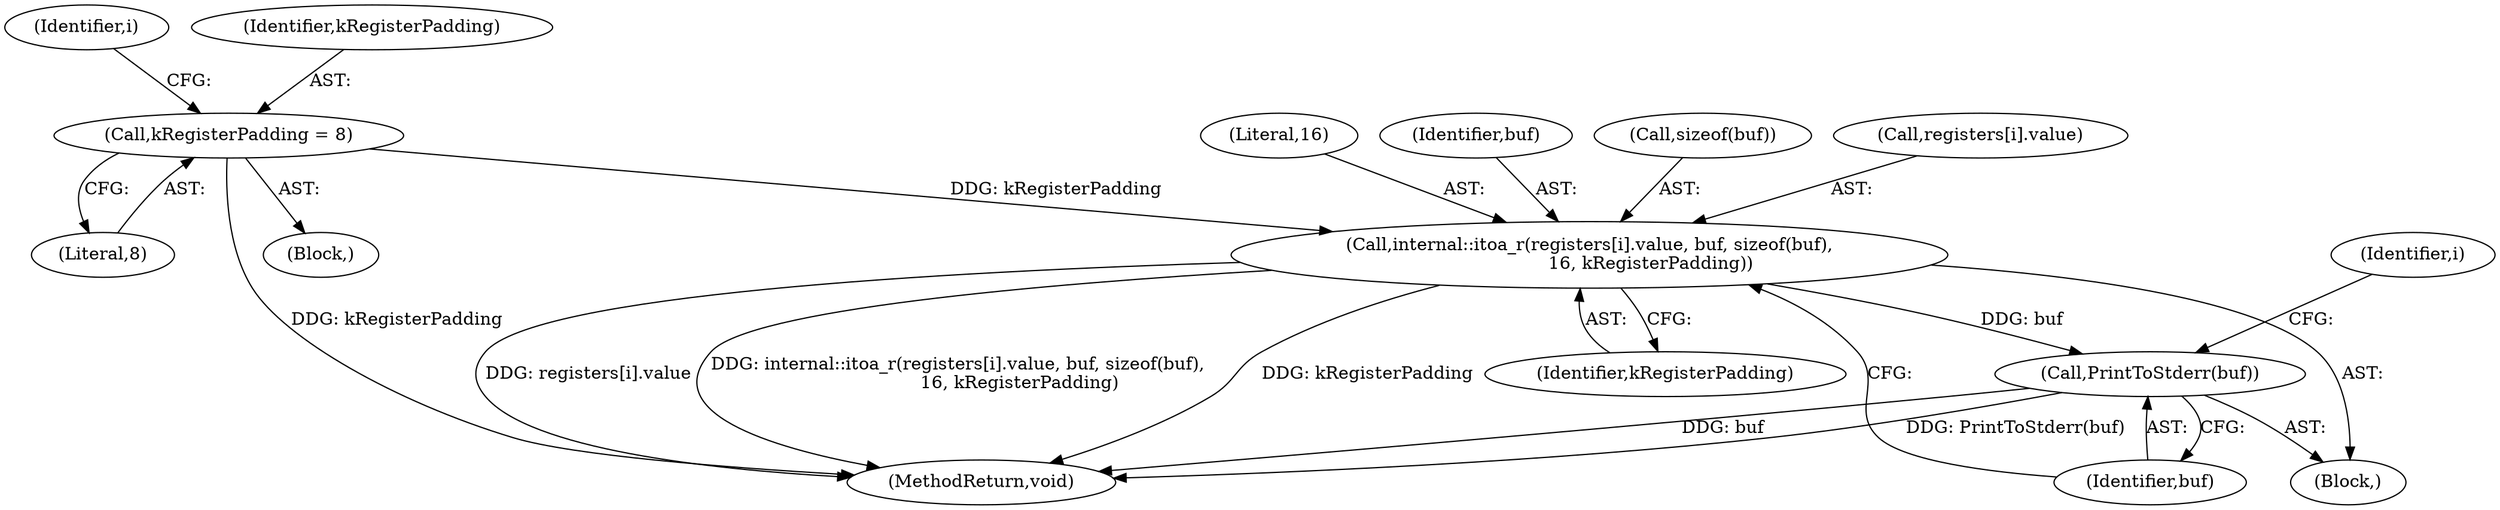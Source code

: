 digraph "0_Chrome_805eabb91d386c86bd64336c7643f6dfa864151d@array" {
"1000418" [label="(Call,internal::itoa_r(registers[i].value, buf, sizeof(buf),\n                      16, kRegisterPadding))"];
"1000397" [label="(Call,kRegisterPadding = 8)"];
"1000429" [label="(Call,PrintToStderr(buf))"];
"1000429" [label="(Call,PrintToStderr(buf))"];
"1000418" [label="(Call,internal::itoa_r(registers[i].value, buf, sizeof(buf),\n                      16, kRegisterPadding))"];
"1000430" [label="(Identifier,buf)"];
"1000445" [label="(MethodReturn,void)"];
"1000411" [label="(Block,)"];
"1000424" [label="(Identifier,buf)"];
"1000425" [label="(Call,sizeof(buf))"];
"1000104" [label="(Block,)"];
"1000403" [label="(Identifier,i)"];
"1000435" [label="(Identifier,i)"];
"1000419" [label="(Call,registers[i].value)"];
"1000428" [label="(Identifier,kRegisterPadding)"];
"1000397" [label="(Call,kRegisterPadding = 8)"];
"1000427" [label="(Literal,16)"];
"1000399" [label="(Literal,8)"];
"1000398" [label="(Identifier,kRegisterPadding)"];
"1000418" -> "1000411"  [label="AST: "];
"1000418" -> "1000428"  [label="CFG: "];
"1000419" -> "1000418"  [label="AST: "];
"1000424" -> "1000418"  [label="AST: "];
"1000425" -> "1000418"  [label="AST: "];
"1000427" -> "1000418"  [label="AST: "];
"1000428" -> "1000418"  [label="AST: "];
"1000430" -> "1000418"  [label="CFG: "];
"1000418" -> "1000445"  [label="DDG: kRegisterPadding"];
"1000418" -> "1000445"  [label="DDG: internal::itoa_r(registers[i].value, buf, sizeof(buf),\n                      16, kRegisterPadding)"];
"1000418" -> "1000445"  [label="DDG: registers[i].value"];
"1000397" -> "1000418"  [label="DDG: kRegisterPadding"];
"1000418" -> "1000429"  [label="DDG: buf"];
"1000397" -> "1000104"  [label="AST: "];
"1000397" -> "1000399"  [label="CFG: "];
"1000398" -> "1000397"  [label="AST: "];
"1000399" -> "1000397"  [label="AST: "];
"1000403" -> "1000397"  [label="CFG: "];
"1000397" -> "1000445"  [label="DDG: kRegisterPadding"];
"1000429" -> "1000411"  [label="AST: "];
"1000429" -> "1000430"  [label="CFG: "];
"1000430" -> "1000429"  [label="AST: "];
"1000435" -> "1000429"  [label="CFG: "];
"1000429" -> "1000445"  [label="DDG: buf"];
"1000429" -> "1000445"  [label="DDG: PrintToStderr(buf)"];
}
